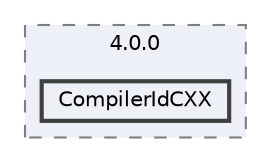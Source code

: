 digraph "/mnt/c/Users/lefte/Mujin/MastersThesis/Taz/TazGraph/build/CMakeFiles/4.0.0/CompilerIdCXX"
{
 // LATEX_PDF_SIZE
  bgcolor="transparent";
  edge [fontname=Helvetica,fontsize=10,labelfontname=Helvetica,labelfontsize=10];
  node [fontname=Helvetica,fontsize=10,shape=box,height=0.2,width=0.4];
  compound=true
  subgraph clusterdir_bb2df49322afa8199f4e894030517080 {
    graph [ bgcolor="#edf0f7", pencolor="grey50", label="4.0.0", fontname=Helvetica,fontsize=10 style="filled,dashed", URL="dir_bb2df49322afa8199f4e894030517080.html",tooltip=""]
  dir_225f95e7d787e1c6f348d4d4b3c731a4 [label="CompilerIdCXX", fillcolor="#edf0f7", color="grey25", style="filled,bold", URL="dir_225f95e7d787e1c6f348d4d4b3c731a4.html",tooltip=""];
  }
}
